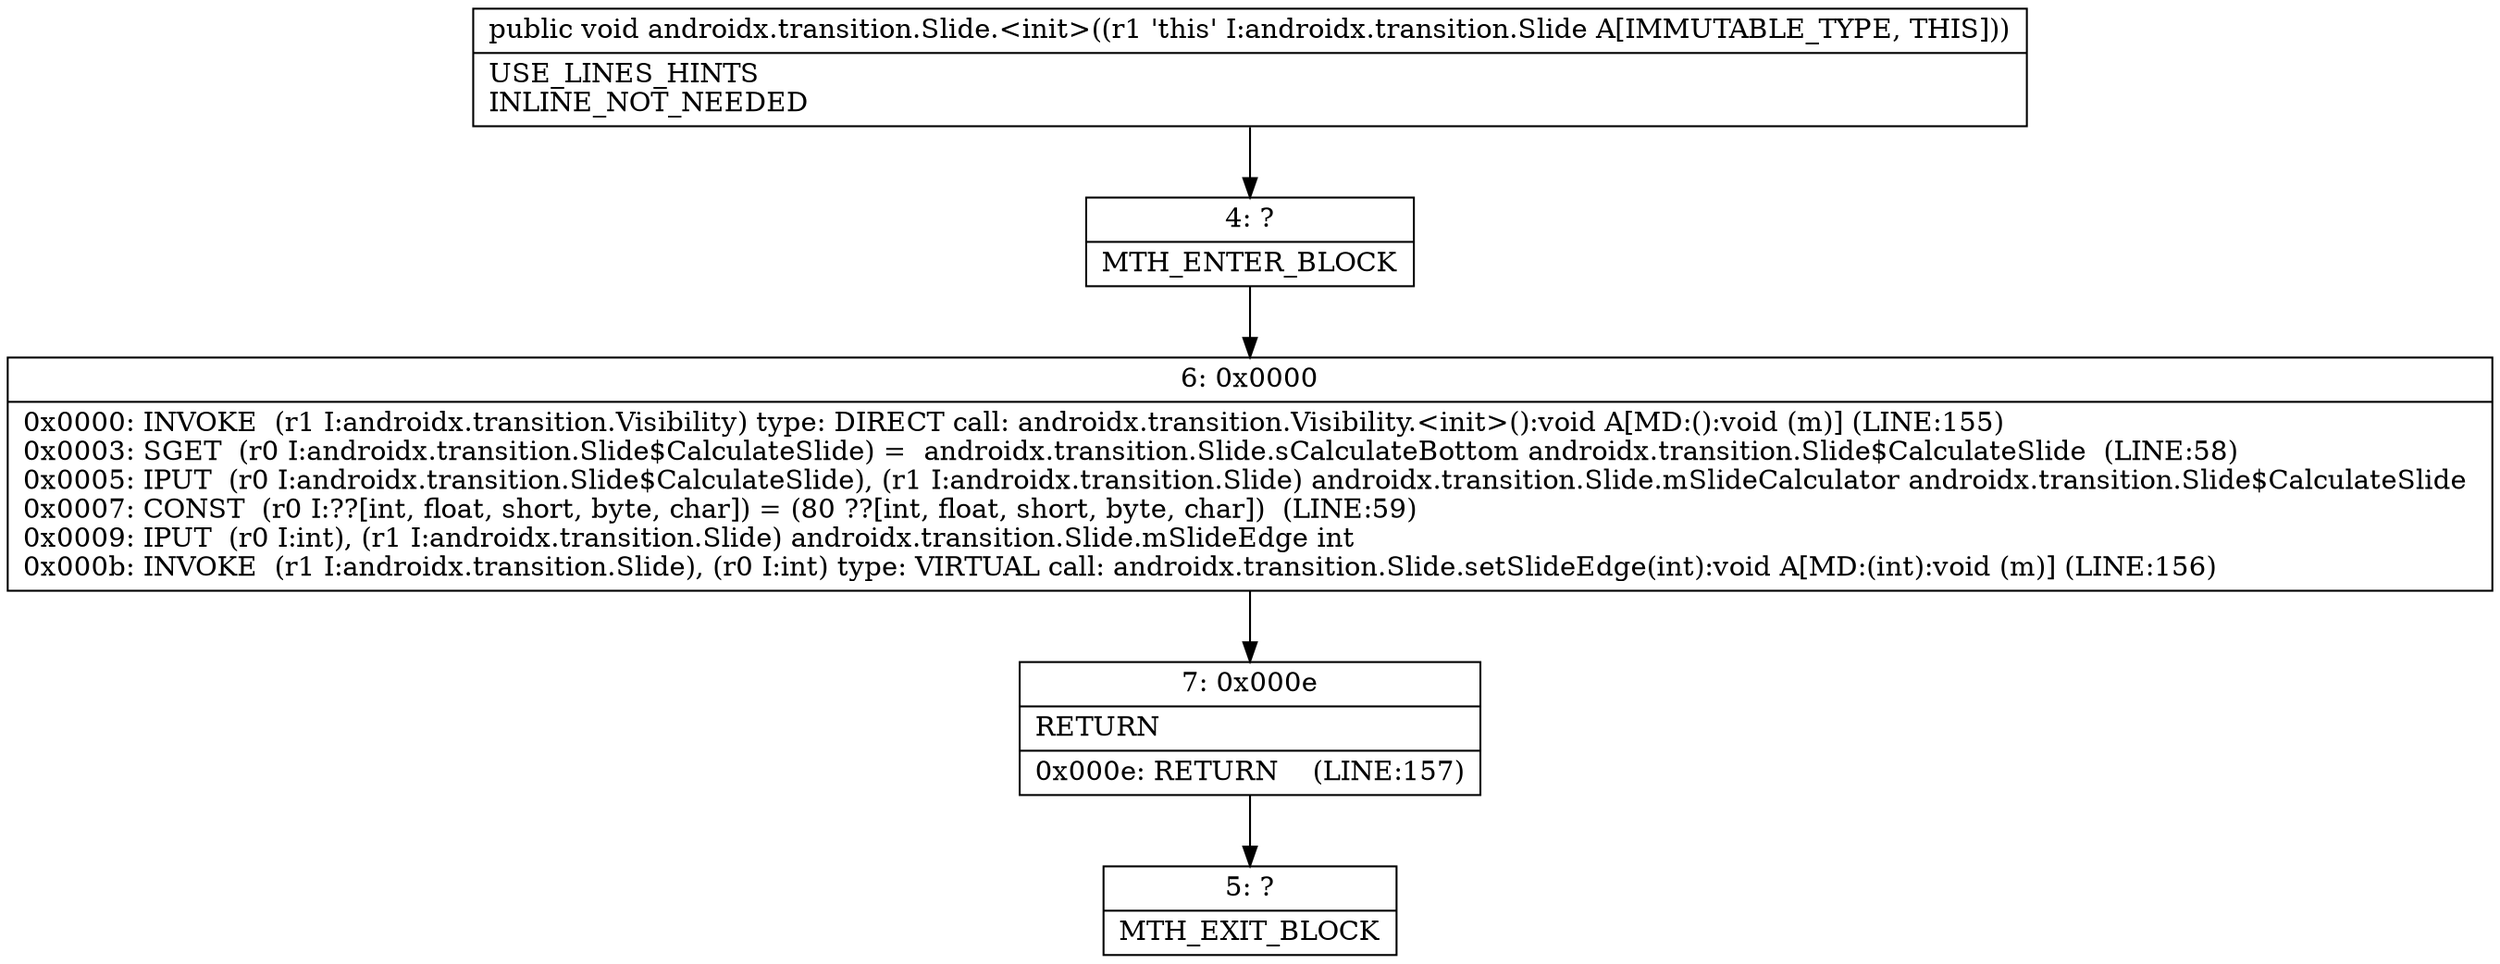 digraph "CFG forandroidx.transition.Slide.\<init\>()V" {
Node_4 [shape=record,label="{4\:\ ?|MTH_ENTER_BLOCK\l}"];
Node_6 [shape=record,label="{6\:\ 0x0000|0x0000: INVOKE  (r1 I:androidx.transition.Visibility) type: DIRECT call: androidx.transition.Visibility.\<init\>():void A[MD:():void (m)] (LINE:155)\l0x0003: SGET  (r0 I:androidx.transition.Slide$CalculateSlide) =  androidx.transition.Slide.sCalculateBottom androidx.transition.Slide$CalculateSlide  (LINE:58)\l0x0005: IPUT  (r0 I:androidx.transition.Slide$CalculateSlide), (r1 I:androidx.transition.Slide) androidx.transition.Slide.mSlideCalculator androidx.transition.Slide$CalculateSlide \l0x0007: CONST  (r0 I:??[int, float, short, byte, char]) = (80 ??[int, float, short, byte, char])  (LINE:59)\l0x0009: IPUT  (r0 I:int), (r1 I:androidx.transition.Slide) androidx.transition.Slide.mSlideEdge int \l0x000b: INVOKE  (r1 I:androidx.transition.Slide), (r0 I:int) type: VIRTUAL call: androidx.transition.Slide.setSlideEdge(int):void A[MD:(int):void (m)] (LINE:156)\l}"];
Node_7 [shape=record,label="{7\:\ 0x000e|RETURN\l|0x000e: RETURN    (LINE:157)\l}"];
Node_5 [shape=record,label="{5\:\ ?|MTH_EXIT_BLOCK\l}"];
MethodNode[shape=record,label="{public void androidx.transition.Slide.\<init\>((r1 'this' I:androidx.transition.Slide A[IMMUTABLE_TYPE, THIS]))  | USE_LINES_HINTS\lINLINE_NOT_NEEDED\l}"];
MethodNode -> Node_4;Node_4 -> Node_6;
Node_6 -> Node_7;
Node_7 -> Node_5;
}

